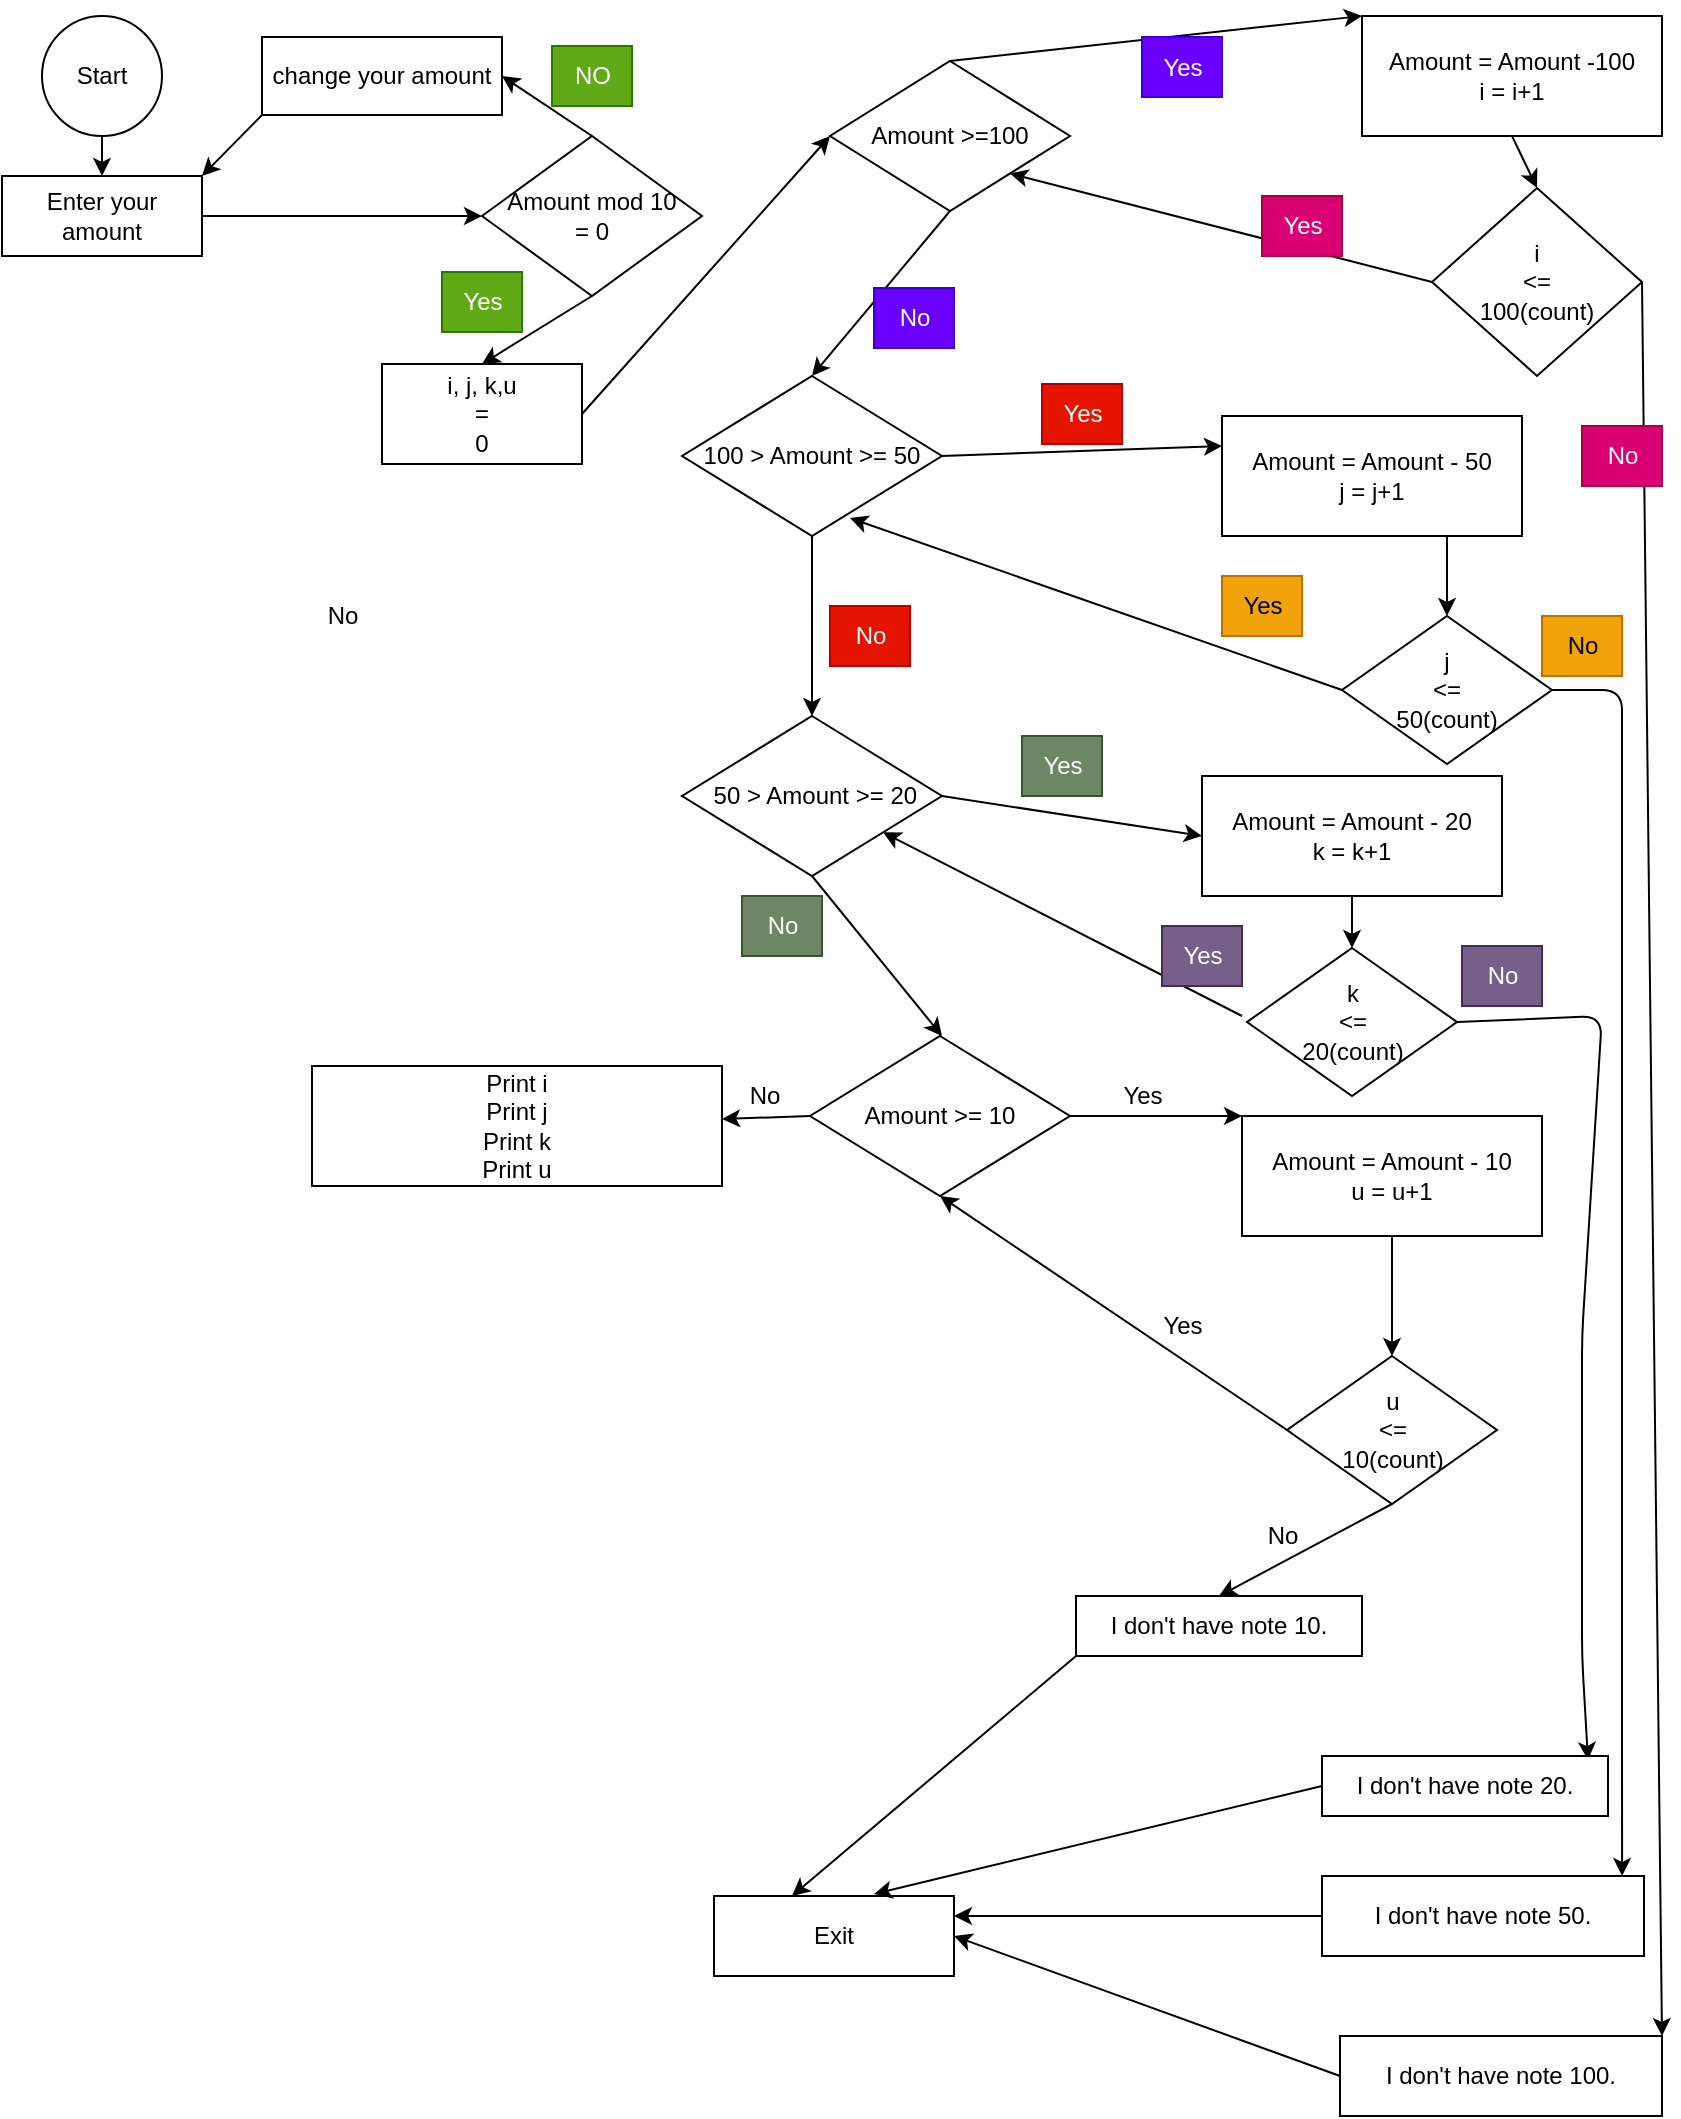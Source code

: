<mxfile>
    <diagram id="jWqzsTny7ScLg1uKWWoF" name="Page-1">
        <mxGraphModel dx="955" dy="480" grid="1" gridSize="10" guides="1" tooltips="1" connect="1" arrows="1" fold="1" page="1" pageScale="1" pageWidth="850" pageHeight="1100" math="0" shadow="0">
            <root>
                <mxCell id="0"/>
                <mxCell id="1" parent="0"/>
                <mxCell id="4" style="edgeStyle=none;html=1;exitX=0.5;exitY=1;exitDx=0;exitDy=0;entryX=0.5;entryY=0;entryDx=0;entryDy=0;" edge="1" parent="1" source="2" target="3">
                    <mxGeometry relative="1" as="geometry"/>
                </mxCell>
                <mxCell id="2" value="Start" style="ellipse;whiteSpace=wrap;html=1;aspect=fixed;" vertex="1" parent="1">
                    <mxGeometry x="30" y="10" width="60" height="60" as="geometry"/>
                </mxCell>
                <mxCell id="56" style="edgeStyle=none;html=1;exitX=1;exitY=0.5;exitDx=0;exitDy=0;entryX=0;entryY=0.5;entryDx=0;entryDy=0;" edge="1" parent="1" source="3" target="54">
                    <mxGeometry relative="1" as="geometry"/>
                </mxCell>
                <mxCell id="3" value="Enter your amount" style="rounded=0;whiteSpace=wrap;html=1;" vertex="1" parent="1">
                    <mxGeometry x="10" y="90" width="100" height="40" as="geometry"/>
                </mxCell>
                <mxCell id="21" style="edgeStyle=none;html=1;exitX=0.5;exitY=1;exitDx=0;exitDy=0;entryX=0.5;entryY=0;entryDx=0;entryDy=0;" edge="1" parent="1" source="8" target="20">
                    <mxGeometry relative="1" as="geometry"/>
                </mxCell>
                <mxCell id="73" style="edgeStyle=none;html=1;exitX=0.5;exitY=0;exitDx=0;exitDy=0;entryX=0;entryY=0;entryDx=0;entryDy=0;" edge="1" parent="1" source="8" target="10">
                    <mxGeometry relative="1" as="geometry"/>
                </mxCell>
                <mxCell id="8" value="Amount &amp;gt;=100" style="rhombus;whiteSpace=wrap;html=1;" vertex="1" parent="1">
                    <mxGeometry x="424" y="32.5" width="120" height="75" as="geometry"/>
                </mxCell>
                <mxCell id="76" style="edgeStyle=none;html=1;exitX=0.5;exitY=1;exitDx=0;exitDy=0;entryX=0.5;entryY=0;entryDx=0;entryDy=0;" edge="1" parent="1" source="10" target="75">
                    <mxGeometry relative="1" as="geometry"/>
                </mxCell>
                <mxCell id="10" value="Amount = Amount -100&lt;br&gt;i = i+1" style="rounded=0;whiteSpace=wrap;html=1;" vertex="1" parent="1">
                    <mxGeometry x="690" y="10" width="150" height="60" as="geometry"/>
                </mxCell>
                <mxCell id="19" value="No" style="text;html=1;align=center;verticalAlign=middle;resizable=0;points=[];autosize=1;strokeColor=#3700CC;fillColor=#6a00ff;fontColor=#ffffff;" vertex="1" parent="1">
                    <mxGeometry x="446" y="146" width="40" height="30" as="geometry"/>
                </mxCell>
                <mxCell id="23" style="edgeStyle=none;html=1;exitX=1;exitY=0.5;exitDx=0;exitDy=0;entryX=0;entryY=0.25;entryDx=0;entryDy=0;" edge="1" parent="1" source="20" target="22">
                    <mxGeometry relative="1" as="geometry"/>
                </mxCell>
                <mxCell id="31" style="edgeStyle=none;html=1;exitX=0.5;exitY=1;exitDx=0;exitDy=0;entryX=0.5;entryY=0;entryDx=0;entryDy=0;" edge="1" parent="1" source="20" target="27">
                    <mxGeometry relative="1" as="geometry"/>
                </mxCell>
                <mxCell id="20" value="100 &amp;gt; Amount &amp;gt;= 50" style="rhombus;whiteSpace=wrap;html=1;" vertex="1" parent="1">
                    <mxGeometry x="350" y="190" width="130" height="80" as="geometry"/>
                </mxCell>
                <mxCell id="36" style="edgeStyle=none;html=1;exitX=0;exitY=0.5;exitDx=0;exitDy=0;entryX=0.646;entryY=0.888;entryDx=0;entryDy=0;entryPerimeter=0;" edge="1" parent="1" source="89" target="20">
                    <mxGeometry relative="1" as="geometry"/>
                </mxCell>
                <mxCell id="94" style="edgeStyle=none;html=1;exitX=0.75;exitY=1;exitDx=0;exitDy=0;entryX=0.5;entryY=0;entryDx=0;entryDy=0;" edge="1" parent="1" source="22" target="89">
                    <mxGeometry relative="1" as="geometry"/>
                </mxCell>
                <mxCell id="22" value="Amount = Amount - 50&lt;br&gt;j = j+1" style="rounded=0;whiteSpace=wrap;html=1;" vertex="1" parent="1">
                    <mxGeometry x="620" y="210" width="150" height="60" as="geometry"/>
                </mxCell>
                <mxCell id="24" value="Yes" style="text;html=1;align=center;verticalAlign=middle;resizable=0;points=[];autosize=1;strokeColor=#B20000;fillColor=#e51400;fontColor=#ffffff;" vertex="1" parent="1">
                    <mxGeometry x="530" y="194" width="40" height="30" as="geometry"/>
                </mxCell>
                <mxCell id="32" style="edgeStyle=none;html=1;exitX=1;exitY=0.5;exitDx=0;exitDy=0;entryX=0;entryY=0.5;entryDx=0;entryDy=0;" edge="1" parent="1" source="27" target="30">
                    <mxGeometry relative="1" as="geometry"/>
                </mxCell>
                <mxCell id="40" style="edgeStyle=none;html=1;exitX=0.5;exitY=1;exitDx=0;exitDy=0;" edge="1" parent="1" source="27">
                    <mxGeometry relative="1" as="geometry">
                        <mxPoint x="480" y="520" as="targetPoint"/>
                    </mxGeometry>
                </mxCell>
                <mxCell id="27" value="&amp;nbsp;50 &amp;gt; Amount &amp;gt;= 20" style="rhombus;whiteSpace=wrap;html=1;" vertex="1" parent="1">
                    <mxGeometry x="350" y="360" width="130" height="80" as="geometry"/>
                </mxCell>
                <mxCell id="29" value="No" style="text;html=1;align=center;verticalAlign=middle;resizable=0;points=[];autosize=1;strokeColor=#B20000;fillColor=#e51400;fontColor=#ffffff;" vertex="1" parent="1">
                    <mxGeometry x="424" y="305" width="40" height="30" as="geometry"/>
                </mxCell>
                <mxCell id="37" style="edgeStyle=none;html=1;" edge="1" parent="1" target="27">
                    <mxGeometry relative="1" as="geometry">
                        <mxPoint x="630" y="510" as="sourcePoint"/>
                    </mxGeometry>
                </mxCell>
                <mxCell id="96" style="edgeStyle=none;html=1;exitX=0.5;exitY=1;exitDx=0;exitDy=0;entryX=0.5;entryY=0;entryDx=0;entryDy=0;" edge="1" parent="1" source="30" target="95">
                    <mxGeometry relative="1" as="geometry"/>
                </mxCell>
                <mxCell id="30" value="Amount = Amount - 20&lt;br&gt;k = k+1" style="rounded=0;whiteSpace=wrap;html=1;" vertex="1" parent="1">
                    <mxGeometry x="610" y="390" width="150" height="60" as="geometry"/>
                </mxCell>
                <mxCell id="33" value="Yes" style="text;html=1;align=center;verticalAlign=middle;resizable=0;points=[];autosize=1;strokeColor=#3A5431;fillColor=#6d8764;fontColor=#ffffff;" vertex="1" parent="1">
                    <mxGeometry x="520" y="370" width="40" height="30" as="geometry"/>
                </mxCell>
                <mxCell id="41" value="No" style="text;html=1;align=center;verticalAlign=middle;resizable=0;points=[];autosize=1;strokeColor=#3A5431;fillColor=#6d8764;fontColor=#ffffff;" vertex="1" parent="1">
                    <mxGeometry x="380" y="450" width="40" height="30" as="geometry"/>
                </mxCell>
                <mxCell id="44" style="edgeStyle=none;html=1;exitX=1;exitY=0.5;exitDx=0;exitDy=0;entryX=0;entryY=0;entryDx=0;entryDy=0;" edge="1" parent="1" source="42" target="43">
                    <mxGeometry relative="1" as="geometry"/>
                </mxCell>
                <mxCell id="106" style="edgeStyle=none;html=1;exitX=0;exitY=0.5;exitDx=0;exitDy=0;" edge="1" parent="1" source="42" target="104">
                    <mxGeometry relative="1" as="geometry"/>
                </mxCell>
                <mxCell id="42" value="Amount &amp;gt;= 10" style="rhombus;whiteSpace=wrap;html=1;" vertex="1" parent="1">
                    <mxGeometry x="414" y="520" width="130" height="80" as="geometry"/>
                </mxCell>
                <mxCell id="46" style="edgeStyle=none;html=1;exitX=0;exitY=0.5;exitDx=0;exitDy=0;entryX=0.5;entryY=1;entryDx=0;entryDy=0;" edge="1" parent="1" source="101" target="42">
                    <mxGeometry relative="1" as="geometry">
                        <mxPoint x="650" y="710" as="sourcePoint"/>
                    </mxGeometry>
                </mxCell>
                <mxCell id="102" style="edgeStyle=none;html=1;exitX=0.5;exitY=1;exitDx=0;exitDy=0;entryX=0.5;entryY=0;entryDx=0;entryDy=0;" edge="1" parent="1" source="43" target="101">
                    <mxGeometry relative="1" as="geometry"/>
                </mxCell>
                <mxCell id="43" value="Amount = Amount - 10&lt;br&gt;u = u+1" style="rounded=0;whiteSpace=wrap;html=1;" vertex="1" parent="1">
                    <mxGeometry x="630" y="560" width="150" height="60" as="geometry"/>
                </mxCell>
                <mxCell id="45" value="Yes" style="text;html=1;align=center;verticalAlign=middle;resizable=0;points=[];autosize=1;strokeColor=none;fillColor=none;" vertex="1" parent="1">
                    <mxGeometry x="560" y="535" width="40" height="30" as="geometry"/>
                </mxCell>
                <mxCell id="51" value="No" style="text;html=1;align=center;verticalAlign=middle;resizable=0;points=[];autosize=1;strokeColor=none;fillColor=none;" vertex="1" parent="1">
                    <mxGeometry x="371" y="535" width="40" height="30" as="geometry"/>
                </mxCell>
                <mxCell id="66" style="edgeStyle=none;html=1;exitX=0.5;exitY=0;exitDx=0;exitDy=0;entryX=1;entryY=0.5;entryDx=0;entryDy=0;" edge="1" parent="1" source="54" target="62">
                    <mxGeometry relative="1" as="geometry"/>
                </mxCell>
                <mxCell id="86" style="edgeStyle=none;html=1;exitX=0.5;exitY=1;exitDx=0;exitDy=0;entryX=0.5;entryY=0;entryDx=0;entryDy=0;" edge="1" parent="1" source="54" target="85">
                    <mxGeometry relative="1" as="geometry"/>
                </mxCell>
                <mxCell id="54" value="Amount mod 10 &lt;br&gt;= 0" style="rhombus;whiteSpace=wrap;html=1;" vertex="1" parent="1">
                    <mxGeometry x="250" y="70" width="110" height="80" as="geometry"/>
                </mxCell>
                <mxCell id="60" value="No" style="text;html=1;align=center;verticalAlign=middle;resizable=0;points=[];autosize=1;strokeColor=none;fillColor=none;" vertex="1" parent="1">
                    <mxGeometry x="160" y="295" width="40" height="30" as="geometry"/>
                </mxCell>
                <mxCell id="67" style="edgeStyle=none;html=1;exitX=0;exitY=1;exitDx=0;exitDy=0;entryX=1;entryY=0;entryDx=0;entryDy=0;" edge="1" parent="1" source="62" target="3">
                    <mxGeometry relative="1" as="geometry"/>
                </mxCell>
                <mxCell id="62" value="change your amount" style="rounded=0;whiteSpace=wrap;html=1;" vertex="1" parent="1">
                    <mxGeometry x="140" y="20.5" width="120" height="39" as="geometry"/>
                </mxCell>
                <mxCell id="64" value="NO" style="text;html=1;align=center;verticalAlign=middle;resizable=0;points=[];autosize=1;strokeColor=#2D7600;fillColor=#60a917;fontColor=#ffffff;" vertex="1" parent="1">
                    <mxGeometry x="285" y="25" width="40" height="30" as="geometry"/>
                </mxCell>
                <mxCell id="68" value="Yes" style="text;html=1;align=center;verticalAlign=middle;resizable=0;points=[];autosize=1;fillColor=#6a00ff;fontColor=#ffffff;strokeColor=#3700CC;" vertex="1" parent="1">
                    <mxGeometry x="580" y="20.5" width="40" height="30" as="geometry"/>
                </mxCell>
                <mxCell id="77" style="edgeStyle=none;html=1;exitX=0;exitY=0.5;exitDx=0;exitDy=0;entryX=1;entryY=1;entryDx=0;entryDy=0;" edge="1" parent="1" source="75" target="8">
                    <mxGeometry relative="1" as="geometry">
                        <mxPoint x="640" y="143" as="targetPoint"/>
                    </mxGeometry>
                </mxCell>
                <mxCell id="80" style="edgeStyle=none;html=1;exitX=1;exitY=0.5;exitDx=0;exitDy=0;entryX=1;entryY=0;entryDx=0;entryDy=0;" edge="1" parent="1" source="75" target="79">
                    <mxGeometry relative="1" as="geometry"/>
                </mxCell>
                <mxCell id="75" value="i &lt;br&gt;&amp;lt;= &lt;br&gt;100(count)" style="rhombus;whiteSpace=wrap;html=1;" vertex="1" parent="1">
                    <mxGeometry x="725" y="96" width="105" height="94" as="geometry"/>
                </mxCell>
                <mxCell id="78" value="Yes" style="text;html=1;align=center;verticalAlign=middle;resizable=0;points=[];autosize=1;fillColor=#d80073;fontColor=#ffffff;strokeColor=#A50040;" vertex="1" parent="1">
                    <mxGeometry x="640" y="100" width="40" height="30" as="geometry"/>
                </mxCell>
                <mxCell id="84" style="edgeStyle=none;html=1;exitX=0;exitY=0.5;exitDx=0;exitDy=0;entryX=1;entryY=0.5;entryDx=0;entryDy=0;" edge="1" parent="1" source="79" target="83">
                    <mxGeometry relative="1" as="geometry"/>
                </mxCell>
                <mxCell id="79" value="I don't have note 100.&lt;br&gt;" style="rounded=0;whiteSpace=wrap;html=1;" vertex="1" parent="1">
                    <mxGeometry x="679" y="1020" width="161" height="40" as="geometry"/>
                </mxCell>
                <mxCell id="81" value="No" style="text;html=1;align=center;verticalAlign=middle;resizable=0;points=[];autosize=1;strokeColor=#A50040;fillColor=#d80073;fontColor=#ffffff;" vertex="1" parent="1">
                    <mxGeometry x="800" y="215" width="40" height="30" as="geometry"/>
                </mxCell>
                <mxCell id="83" value="Exit" style="rounded=0;whiteSpace=wrap;html=1;" vertex="1" parent="1">
                    <mxGeometry x="366" y="950" width="120" height="40" as="geometry"/>
                </mxCell>
                <mxCell id="88" style="edgeStyle=none;html=1;exitX=1;exitY=0.5;exitDx=0;exitDy=0;entryX=0;entryY=0.5;entryDx=0;entryDy=0;" edge="1" parent="1" source="85" target="8">
                    <mxGeometry relative="1" as="geometry"/>
                </mxCell>
                <mxCell id="85" value="i, j, k,u &lt;br&gt;= &lt;br&gt;0" style="rounded=0;whiteSpace=wrap;html=1;" vertex="1" parent="1">
                    <mxGeometry x="200" y="184" width="100" height="50" as="geometry"/>
                </mxCell>
                <mxCell id="87" value="Yes" style="text;html=1;align=center;verticalAlign=middle;resizable=0;points=[];autosize=1;strokeColor=#2D7600;fillColor=#60a917;fontColor=#ffffff;" vertex="1" parent="1">
                    <mxGeometry x="230" y="138" width="40" height="30" as="geometry"/>
                </mxCell>
                <mxCell id="92" style="edgeStyle=none;html=1;exitX=1;exitY=0.5;exitDx=0;exitDy=0;entryX=0.932;entryY=0;entryDx=0;entryDy=0;entryPerimeter=0;" edge="1" parent="1" source="89" target="91">
                    <mxGeometry relative="1" as="geometry">
                        <Array as="points">
                            <mxPoint x="820" y="347"/>
                            <mxPoint x="820" y="620"/>
                            <mxPoint x="820" y="780"/>
                            <mxPoint x="820" y="870"/>
                        </Array>
                    </mxGeometry>
                </mxCell>
                <mxCell id="89" value="j&lt;br&gt;&amp;lt;= &lt;br&gt;50(count)" style="rhombus;whiteSpace=wrap;html=1;" vertex="1" parent="1">
                    <mxGeometry x="680" y="310" width="105" height="74" as="geometry"/>
                </mxCell>
                <mxCell id="90" value="Yes" style="text;html=1;align=center;verticalAlign=middle;resizable=0;points=[];autosize=1;strokeColor=#BD7000;fillColor=#f0a30a;fontColor=#000000;" vertex="1" parent="1">
                    <mxGeometry x="620" y="290" width="40" height="30" as="geometry"/>
                </mxCell>
                <mxCell id="110" style="edgeStyle=none;html=1;exitX=0;exitY=0.5;exitDx=0;exitDy=0;entryX=1;entryY=0.25;entryDx=0;entryDy=0;" edge="1" parent="1" source="91" target="83">
                    <mxGeometry relative="1" as="geometry"/>
                </mxCell>
                <mxCell id="91" value="I don't have note 50." style="rounded=0;whiteSpace=wrap;html=1;" vertex="1" parent="1">
                    <mxGeometry x="670" y="940" width="161" height="40" as="geometry"/>
                </mxCell>
                <mxCell id="93" value="No" style="text;html=1;align=center;verticalAlign=middle;resizable=0;points=[];autosize=1;strokeColor=#BD7000;fillColor=#f0a30a;fontColor=#000000;" vertex="1" parent="1">
                    <mxGeometry x="780" y="310" width="40" height="30" as="geometry"/>
                </mxCell>
                <mxCell id="99" style="edgeStyle=none;html=1;exitX=1;exitY=0.5;exitDx=0;exitDy=0;entryX=0.93;entryY=0.067;entryDx=0;entryDy=0;entryPerimeter=0;" edge="1" parent="1" source="95" target="98">
                    <mxGeometry relative="1" as="geometry">
                        <Array as="points">
                            <mxPoint x="810" y="510"/>
                            <mxPoint x="800" y="670"/>
                            <mxPoint x="800" y="780"/>
                            <mxPoint x="800" y="830"/>
                        </Array>
                    </mxGeometry>
                </mxCell>
                <mxCell id="95" value="k&lt;br&gt;&amp;lt;= &lt;br&gt;20(count)" style="rhombus;whiteSpace=wrap;html=1;" vertex="1" parent="1">
                    <mxGeometry x="632.5" y="476" width="105" height="74" as="geometry"/>
                </mxCell>
                <mxCell id="97" value="Yes" style="text;html=1;align=center;verticalAlign=middle;resizable=0;points=[];autosize=1;strokeColor=#432D57;fillColor=#76608a;fontColor=#ffffff;" vertex="1" parent="1">
                    <mxGeometry x="590" y="465" width="40" height="30" as="geometry"/>
                </mxCell>
                <mxCell id="111" style="edgeStyle=none;html=1;exitX=0;exitY=0.5;exitDx=0;exitDy=0;entryX=0.667;entryY=-0.025;entryDx=0;entryDy=0;entryPerimeter=0;" edge="1" parent="1" source="98" target="83">
                    <mxGeometry relative="1" as="geometry"/>
                </mxCell>
                <mxCell id="98" value="I don't have note 20." style="rounded=0;whiteSpace=wrap;html=1;" vertex="1" parent="1">
                    <mxGeometry x="670" y="880" width="143" height="30" as="geometry"/>
                </mxCell>
                <mxCell id="100" value="No" style="text;html=1;align=center;verticalAlign=middle;resizable=0;points=[];autosize=1;strokeColor=#432D57;fillColor=#76608a;fontColor=#ffffff;" vertex="1" parent="1">
                    <mxGeometry x="740" y="475" width="40" height="30" as="geometry"/>
                </mxCell>
                <mxCell id="108" style="edgeStyle=none;html=1;exitX=0.5;exitY=1;exitDx=0;exitDy=0;entryX=0.5;entryY=0;entryDx=0;entryDy=0;" edge="1" parent="1" source="101" target="107">
                    <mxGeometry relative="1" as="geometry"/>
                </mxCell>
                <mxCell id="101" value="u&lt;br&gt;&amp;lt;= &lt;br&gt;10(count)" style="rhombus;whiteSpace=wrap;html=1;" vertex="1" parent="1">
                    <mxGeometry x="652.5" y="680" width="105" height="74" as="geometry"/>
                </mxCell>
                <mxCell id="103" value="Yes" style="text;html=1;align=center;verticalAlign=middle;resizable=0;points=[];autosize=1;strokeColor=none;fillColor=none;" vertex="1" parent="1">
                    <mxGeometry x="580" y="650" width="40" height="30" as="geometry"/>
                </mxCell>
                <mxCell id="104" value="Print i&lt;br&gt;Print j&lt;br&gt;Print k&lt;br&gt;Print u" style="rounded=0;whiteSpace=wrap;html=1;" vertex="1" parent="1">
                    <mxGeometry x="165" y="535" width="205" height="60" as="geometry"/>
                </mxCell>
                <mxCell id="112" style="edgeStyle=none;html=1;exitX=0;exitY=1;exitDx=0;exitDy=0;entryX=0.325;entryY=0;entryDx=0;entryDy=0;entryPerimeter=0;" edge="1" parent="1" source="107" target="83">
                    <mxGeometry relative="1" as="geometry"/>
                </mxCell>
                <mxCell id="107" value="I don't have note 10." style="rounded=0;whiteSpace=wrap;html=1;" vertex="1" parent="1">
                    <mxGeometry x="547" y="800" width="143" height="30" as="geometry"/>
                </mxCell>
                <mxCell id="109" value="No" style="text;html=1;align=center;verticalAlign=middle;resizable=0;points=[];autosize=1;strokeColor=none;fillColor=none;" vertex="1" parent="1">
                    <mxGeometry x="630" y="755" width="40" height="30" as="geometry"/>
                </mxCell>
            </root>
        </mxGraphModel>
    </diagram>
</mxfile>